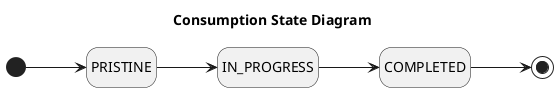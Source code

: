@startuml "Consumption State Diagram"
title Consumption State Diagram
hide empty description
left to right direction

[*] --> PRISTINE
PRISTINE --> IN_PROGRESS
IN_PROGRESS --> COMPLETED
COMPLETED --> [*]
@enduml
